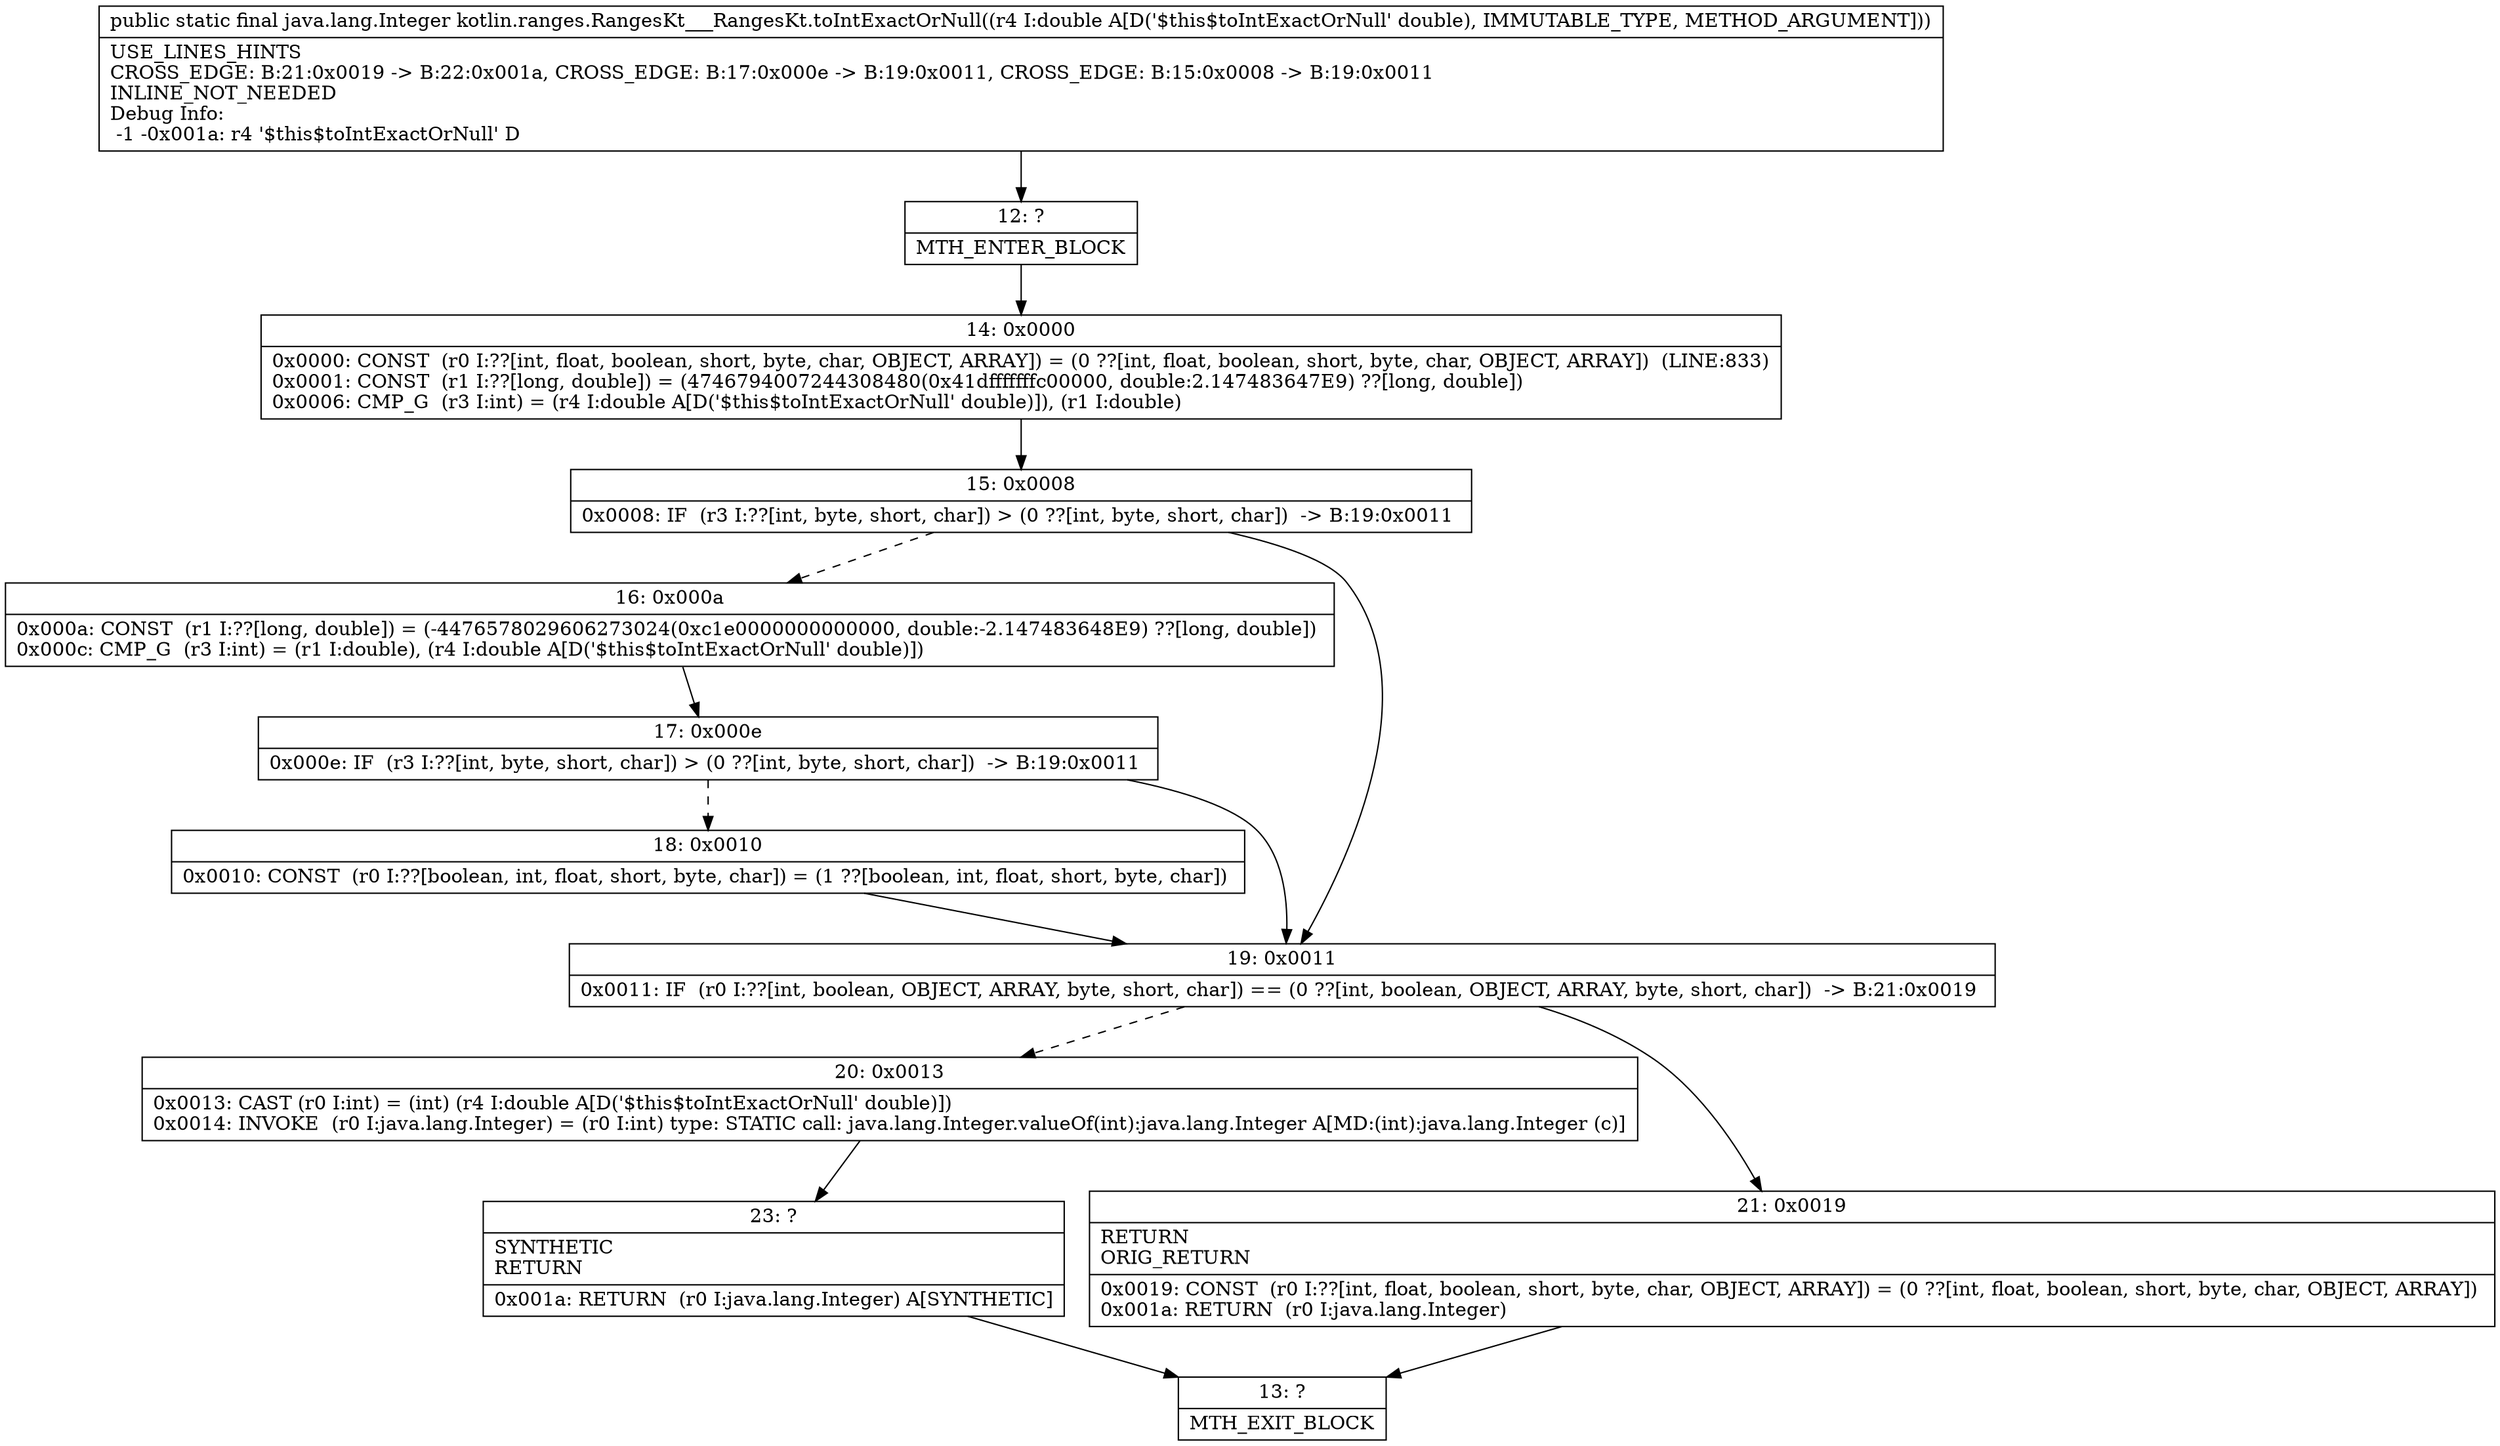 digraph "CFG forkotlin.ranges.RangesKt___RangesKt.toIntExactOrNull(D)Ljava\/lang\/Integer;" {
Node_12 [shape=record,label="{12\:\ ?|MTH_ENTER_BLOCK\l}"];
Node_14 [shape=record,label="{14\:\ 0x0000|0x0000: CONST  (r0 I:??[int, float, boolean, short, byte, char, OBJECT, ARRAY]) = (0 ??[int, float, boolean, short, byte, char, OBJECT, ARRAY])  (LINE:833)\l0x0001: CONST  (r1 I:??[long, double]) = (4746794007244308480(0x41dfffffffc00000, double:2.147483647E9) ??[long, double]) \l0x0006: CMP_G  (r3 I:int) = (r4 I:double A[D('$this$toIntExactOrNull' double)]), (r1 I:double) \l}"];
Node_15 [shape=record,label="{15\:\ 0x0008|0x0008: IF  (r3 I:??[int, byte, short, char]) \> (0 ??[int, byte, short, char])  \-\> B:19:0x0011 \l}"];
Node_16 [shape=record,label="{16\:\ 0x000a|0x000a: CONST  (r1 I:??[long, double]) = (\-4476578029606273024(0xc1e0000000000000, double:\-2.147483648E9) ??[long, double]) \l0x000c: CMP_G  (r3 I:int) = (r1 I:double), (r4 I:double A[D('$this$toIntExactOrNull' double)]) \l}"];
Node_17 [shape=record,label="{17\:\ 0x000e|0x000e: IF  (r3 I:??[int, byte, short, char]) \> (0 ??[int, byte, short, char])  \-\> B:19:0x0011 \l}"];
Node_18 [shape=record,label="{18\:\ 0x0010|0x0010: CONST  (r0 I:??[boolean, int, float, short, byte, char]) = (1 ??[boolean, int, float, short, byte, char]) \l}"];
Node_19 [shape=record,label="{19\:\ 0x0011|0x0011: IF  (r0 I:??[int, boolean, OBJECT, ARRAY, byte, short, char]) == (0 ??[int, boolean, OBJECT, ARRAY, byte, short, char])  \-\> B:21:0x0019 \l}"];
Node_20 [shape=record,label="{20\:\ 0x0013|0x0013: CAST (r0 I:int) = (int) (r4 I:double A[D('$this$toIntExactOrNull' double)]) \l0x0014: INVOKE  (r0 I:java.lang.Integer) = (r0 I:int) type: STATIC call: java.lang.Integer.valueOf(int):java.lang.Integer A[MD:(int):java.lang.Integer (c)]\l}"];
Node_23 [shape=record,label="{23\:\ ?|SYNTHETIC\lRETURN\l|0x001a: RETURN  (r0 I:java.lang.Integer) A[SYNTHETIC]\l}"];
Node_13 [shape=record,label="{13\:\ ?|MTH_EXIT_BLOCK\l}"];
Node_21 [shape=record,label="{21\:\ 0x0019|RETURN\lORIG_RETURN\l|0x0019: CONST  (r0 I:??[int, float, boolean, short, byte, char, OBJECT, ARRAY]) = (0 ??[int, float, boolean, short, byte, char, OBJECT, ARRAY]) \l0x001a: RETURN  (r0 I:java.lang.Integer) \l}"];
MethodNode[shape=record,label="{public static final java.lang.Integer kotlin.ranges.RangesKt___RangesKt.toIntExactOrNull((r4 I:double A[D('$this$toIntExactOrNull' double), IMMUTABLE_TYPE, METHOD_ARGUMENT]))  | USE_LINES_HINTS\lCROSS_EDGE: B:21:0x0019 \-\> B:22:0x001a, CROSS_EDGE: B:17:0x000e \-\> B:19:0x0011, CROSS_EDGE: B:15:0x0008 \-\> B:19:0x0011\lINLINE_NOT_NEEDED\lDebug Info:\l  \-1 \-0x001a: r4 '$this$toIntExactOrNull' D\l}"];
MethodNode -> Node_12;Node_12 -> Node_14;
Node_14 -> Node_15;
Node_15 -> Node_16[style=dashed];
Node_15 -> Node_19;
Node_16 -> Node_17;
Node_17 -> Node_18[style=dashed];
Node_17 -> Node_19;
Node_18 -> Node_19;
Node_19 -> Node_20[style=dashed];
Node_19 -> Node_21;
Node_20 -> Node_23;
Node_23 -> Node_13;
Node_21 -> Node_13;
}

